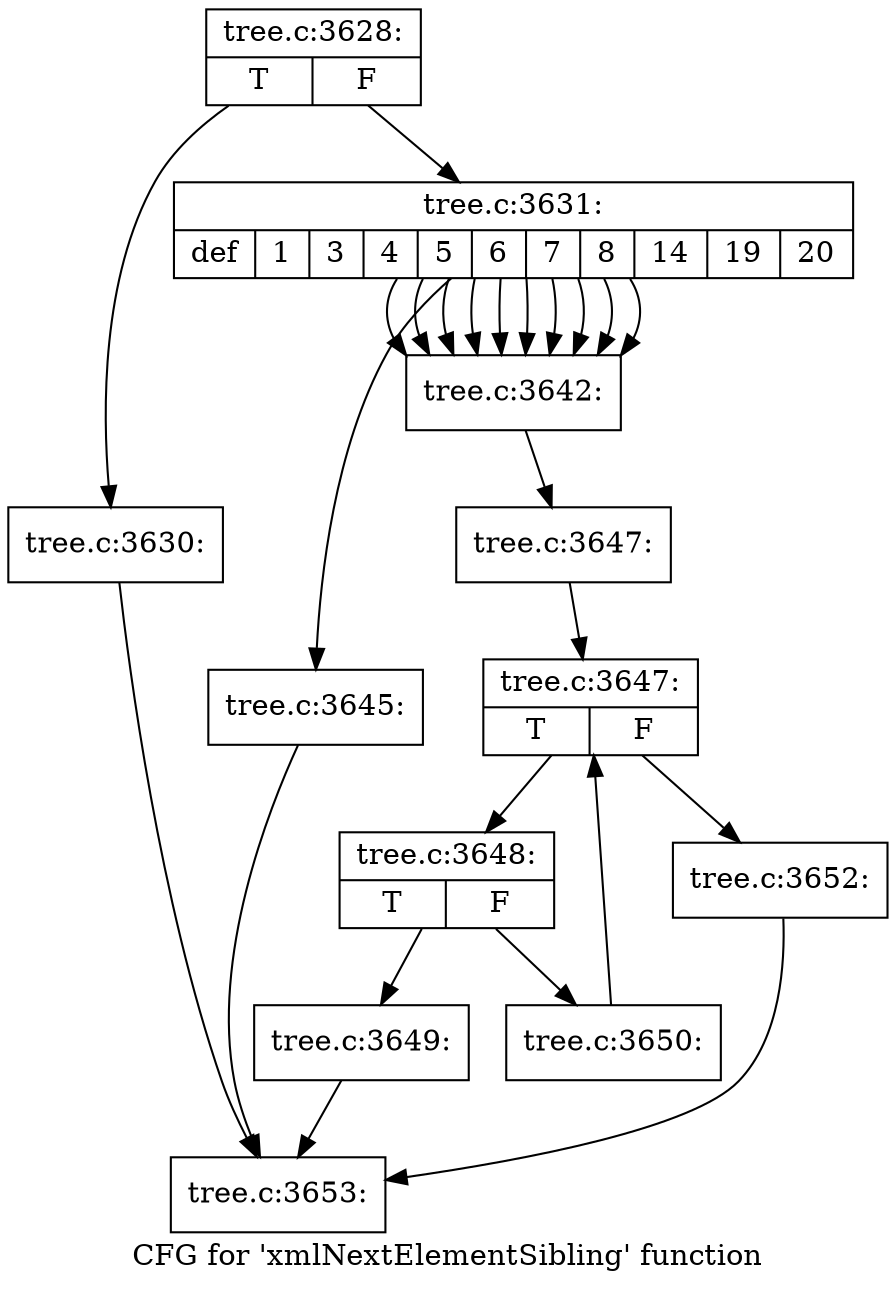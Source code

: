 digraph "CFG for 'xmlNextElementSibling' function" {
	label="CFG for 'xmlNextElementSibling' function";

	Node0x55ad0bb908d0 [shape=record,label="{tree.c:3628:|{<s0>T|<s1>F}}"];
	Node0x55ad0bb908d0 -> Node0x55ad0bb8c260;
	Node0x55ad0bb908d0 -> Node0x55ad0bb92d70;
	Node0x55ad0bb8c260 [shape=record,label="{tree.c:3630:}"];
	Node0x55ad0bb8c260 -> Node0x55ad0bb90dd0;
	Node0x55ad0bb92d70 [shape=record,label="{tree.c:3631:|{<s0>def|<s1>1|<s2>3|<s3>4|<s4>5|<s5>6|<s6>7|<s7>8|<s8>14|<s9>19|<s10>20}}"];
	Node0x55ad0bb92d70 -> Node0x55ad0bb93940;
	Node0x55ad0bb92d70 -> Node0x55ad0bb93c40;
	Node0x55ad0bb92d70 -> Node0x55ad0bb93c40;
	Node0x55ad0bb92d70 -> Node0x55ad0bb93c40;
	Node0x55ad0bb92d70 -> Node0x55ad0bb93c40;
	Node0x55ad0bb92d70 -> Node0x55ad0bb93c40;
	Node0x55ad0bb92d70 -> Node0x55ad0bb93c40;
	Node0x55ad0bb92d70 -> Node0x55ad0bb93c40;
	Node0x55ad0bb92d70 -> Node0x55ad0bb93c40;
	Node0x55ad0bb92d70 -> Node0x55ad0bb93c40;
	Node0x55ad0bb92d70 -> Node0x55ad0bb93c40;
	Node0x55ad0bb93c40 [shape=record,label="{tree.c:3642:}"];
	Node0x55ad0bb93c40 -> Node0x55ad0bb937d0;
	Node0x55ad0bb93940 [shape=record,label="{tree.c:3645:}"];
	Node0x55ad0bb93940 -> Node0x55ad0bb90dd0;
	Node0x55ad0bb937d0 [shape=record,label="{tree.c:3647:}"];
	Node0x55ad0bb937d0 -> Node0x55ad0bb940f0;
	Node0x55ad0bb940f0 [shape=record,label="{tree.c:3647:|{<s0>T|<s1>F}}"];
	Node0x55ad0bb940f0 -> Node0x55ad0bb944f0;
	Node0x55ad0bb940f0 -> Node0x55ad0bb94310;
	Node0x55ad0bb944f0 [shape=record,label="{tree.c:3648:|{<s0>T|<s1>F}}"];
	Node0x55ad0bb944f0 -> Node0x55ad0bb946a0;
	Node0x55ad0bb944f0 -> Node0x55ad0bb946f0;
	Node0x55ad0bb946a0 [shape=record,label="{tree.c:3649:}"];
	Node0x55ad0bb946a0 -> Node0x55ad0bb90dd0;
	Node0x55ad0bb946f0 [shape=record,label="{tree.c:3650:}"];
	Node0x55ad0bb946f0 -> Node0x55ad0bb940f0;
	Node0x55ad0bb94310 [shape=record,label="{tree.c:3652:}"];
	Node0x55ad0bb94310 -> Node0x55ad0bb90dd0;
	Node0x55ad0bb90dd0 [shape=record,label="{tree.c:3653:}"];
}
